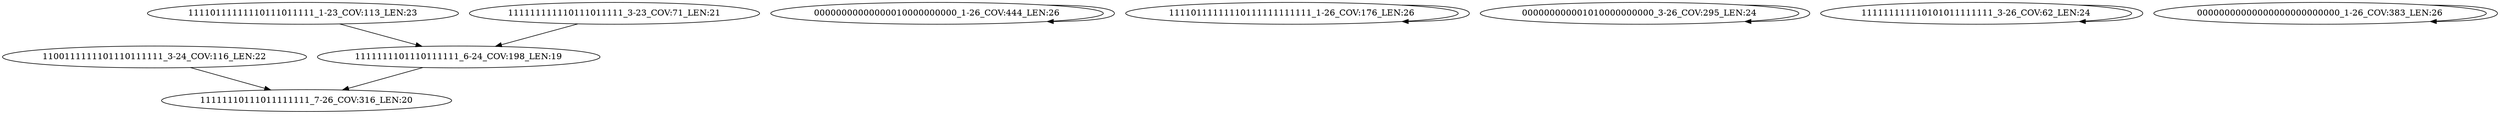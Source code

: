 digraph G {
    "1111111101110111111_6-24_COV:198_LEN:19" -> "11111110111011111111_7-26_COV:316_LEN:20";
    "00000000000000010000000000_1-26_COV:444_LEN:26" -> "00000000000000010000000000_1-26_COV:444_LEN:26";
    "11110111111110111111111111_1-26_COV:176_LEN:26" -> "11110111111110111111111111_1-26_COV:176_LEN:26";
    "1100111111101110111111_3-24_COV:116_LEN:22" -> "11111110111011111111_7-26_COV:316_LEN:20";
    "11110111111110111011111_1-23_COV:113_LEN:23" -> "1111111101110111111_6-24_COV:198_LEN:19";
    "000000000001010000000000_3-26_COV:295_LEN:24" -> "000000000001010000000000_3-26_COV:295_LEN:24";
    "111111111110101011111111_3-26_COV:62_LEN:24" -> "111111111110101011111111_3-26_COV:62_LEN:24";
    "111111111110111011111_3-23_COV:71_LEN:21" -> "1111111101110111111_6-24_COV:198_LEN:19";
    "00000000000000000000000000_1-26_COV:383_LEN:26" -> "00000000000000000000000000_1-26_COV:383_LEN:26";
}
